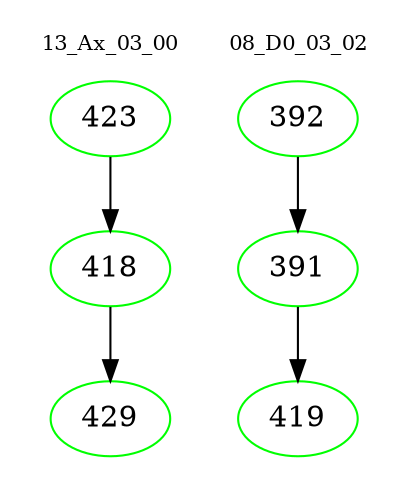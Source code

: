 digraph{
subgraph cluster_0 {
color = white
label = "13_Ax_03_00";
fontsize=10;
T0_423 [label="423", color="green"]
T0_423 -> T0_418 [color="black"]
T0_418 [label="418", color="green"]
T0_418 -> T0_429 [color="black"]
T0_429 [label="429", color="green"]
}
subgraph cluster_1 {
color = white
label = "08_D0_03_02";
fontsize=10;
T1_392 [label="392", color="green"]
T1_392 -> T1_391 [color="black"]
T1_391 [label="391", color="green"]
T1_391 -> T1_419 [color="black"]
T1_419 [label="419", color="green"]
}
}
